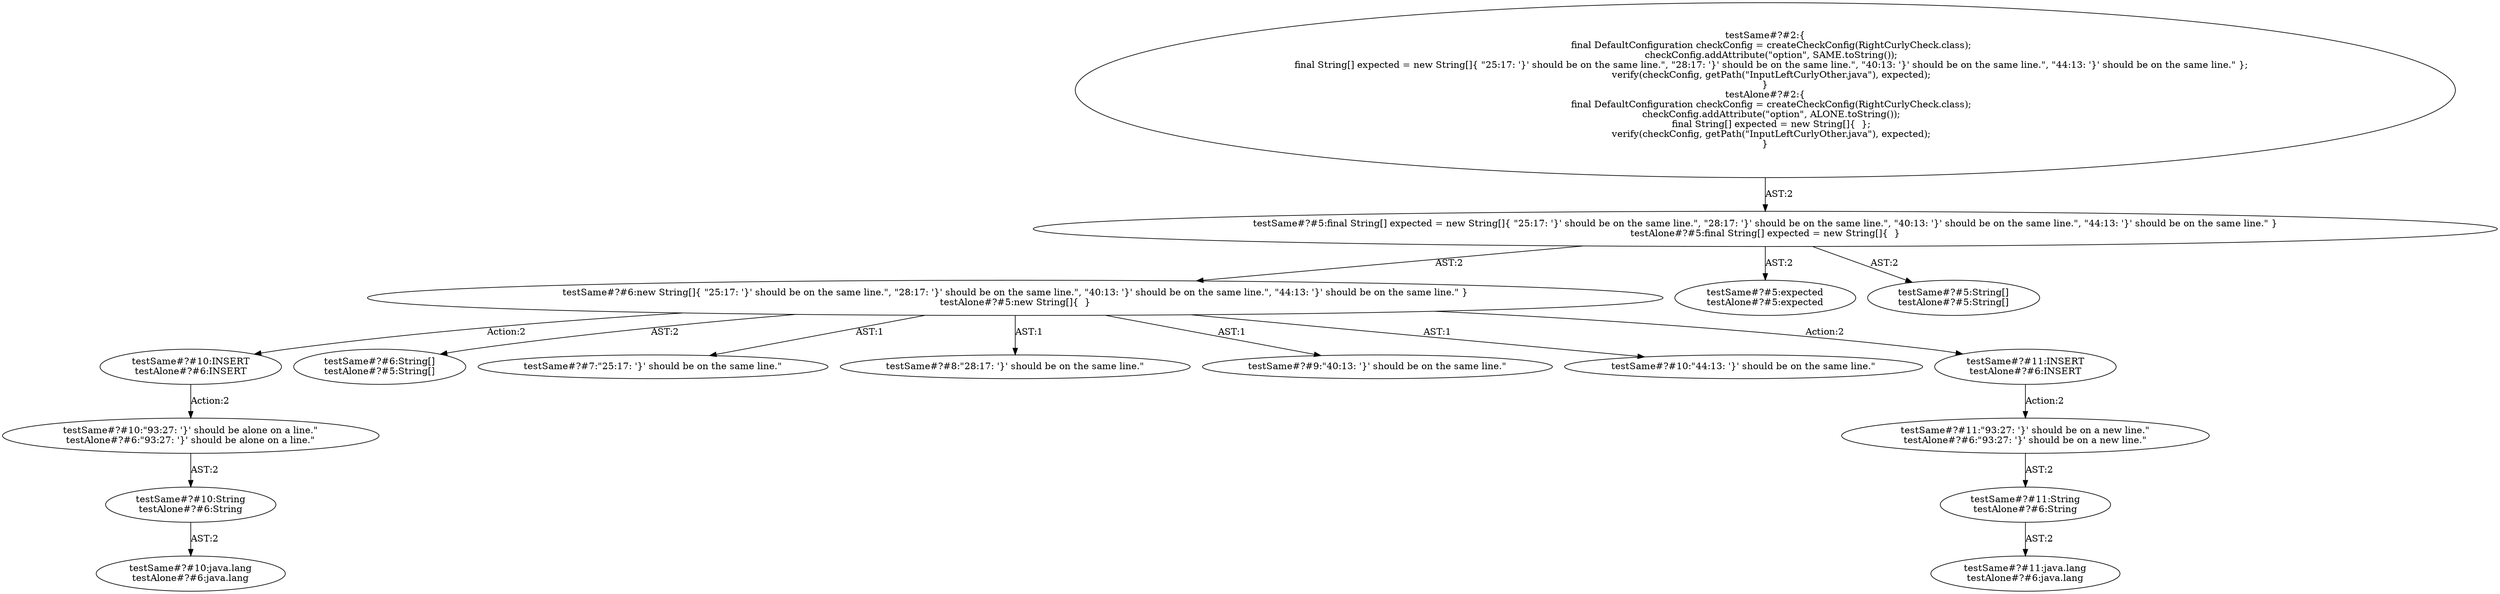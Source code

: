 digraph "Pattern" {
0 [label="testSame#?#10:INSERT
testAlone#?#6:INSERT" shape=ellipse]
1 [label="testSame#?#6:new String[]\{ \"25:17: '\}' should be on the same line.\", \"28:17: '\}' should be on the same line.\", \"40:13: '\}' should be on the same line.\", \"44:13: '\}' should be on the same line.\" \}
testAlone#?#5:new String[]\{  \}" shape=ellipse]
2 [label="testSame#?#5:final String[] expected = new String[]\{ \"25:17: '\}' should be on the same line.\", \"28:17: '\}' should be on the same line.\", \"40:13: '\}' should be on the same line.\", \"44:13: '\}' should be on the same line.\" \}
testAlone#?#5:final String[] expected = new String[]\{  \}" shape=ellipse]
3 [label="testSame#?#2:\{
    final DefaultConfiguration checkConfig = createCheckConfig(RightCurlyCheck.class);
    checkConfig.addAttribute(\"option\", SAME.toString());
    final String[] expected = new String[]\{ \"25:17: '\}' should be on the same line.\", \"28:17: '\}' should be on the same line.\", \"40:13: '\}' should be on the same line.\", \"44:13: '\}' should be on the same line.\" \};
    verify(checkConfig, getPath(\"InputLeftCurlyOther.java\"), expected);
\}
testAlone#?#2:\{
    final DefaultConfiguration checkConfig = createCheckConfig(RightCurlyCheck.class);
    checkConfig.addAttribute(\"option\", ALONE.toString());
    final String[] expected = new String[]\{  \};
    verify(checkConfig, getPath(\"InputLeftCurlyOther.java\"), expected);
\}" shape=ellipse]
4 [label="testSame#?#5:expected
testAlone#?#5:expected" shape=ellipse]
5 [label="testSame#?#5:String[]
testAlone#?#5:String[]" shape=ellipse]
6 [label="testSame#?#6:String[]
testAlone#?#5:String[]" shape=ellipse]
7 [label="testSame#?#7:\"25:17: '\}' should be on the same line.\"" shape=ellipse]
8 [label="testSame#?#8:\"28:17: '\}' should be on the same line.\"" shape=ellipse]
9 [label="testSame#?#9:\"40:13: '\}' should be on the same line.\"" shape=ellipse]
10 [label="testSame#?#10:\"44:13: '\}' should be on the same line.\"" shape=ellipse]
11 [label="testSame#?#11:INSERT
testAlone#?#6:INSERT" shape=ellipse]
12 [label="testSame#?#11:\"93:27: '\}' should be on a new line.\"
testAlone#?#6:\"93:27: '\}' should be on a new line.\"" shape=ellipse]
13 [label="testSame#?#11:String
testAlone#?#6:String" shape=ellipse]
14 [label="testSame#?#11:java.lang
testAlone#?#6:java.lang" shape=ellipse]
15 [label="testSame#?#10:\"93:27: '\}' should be alone on a line.\"
testAlone#?#6:\"93:27: '\}' should be alone on a line.\"" shape=ellipse]
16 [label="testSame#?#10:String
testAlone#?#6:String" shape=ellipse]
17 [label="testSame#?#10:java.lang
testAlone#?#6:java.lang" shape=ellipse]
0 -> 15 [label="Action:2"];
1 -> 0 [label="Action:2"];
1 -> 6 [label="AST:2"];
1 -> 7 [label="AST:1"];
1 -> 8 [label="AST:1"];
1 -> 9 [label="AST:1"];
1 -> 10 [label="AST:1"];
1 -> 11 [label="Action:2"];
2 -> 1 [label="AST:2"];
2 -> 4 [label="AST:2"];
2 -> 5 [label="AST:2"];
3 -> 2 [label="AST:2"];
11 -> 12 [label="Action:2"];
12 -> 13 [label="AST:2"];
13 -> 14 [label="AST:2"];
15 -> 16 [label="AST:2"];
16 -> 17 [label="AST:2"];
}